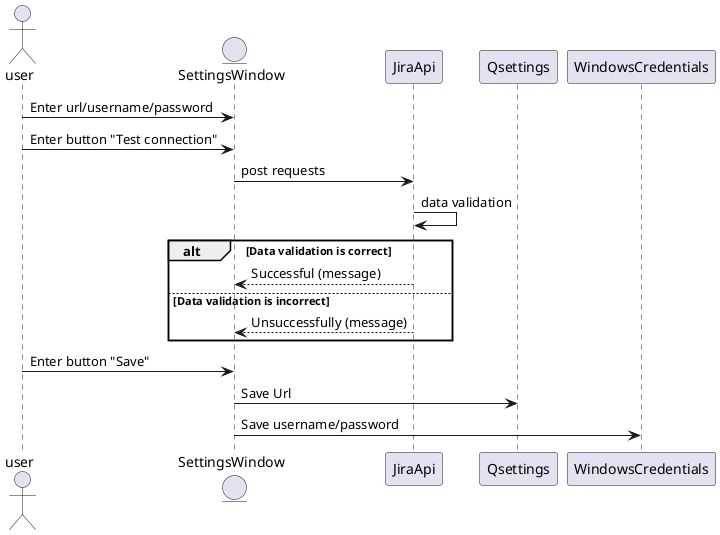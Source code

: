 @startuml
'autonumber

actor user
entity SettingsWindow
user -> SettingsWindow: Enter url/username/password
user -> SettingsWindow: Enter button "Test connection"
SettingsWindow -> JiraApi: post requests
JiraApi -> JiraApi: data validation
alt Data validation is correct
JiraApi --> SettingsWindow: Successful (message)
else Data validation is incorrect
JiraApi --> SettingsWindow: Unsuccessfully (message)
end
user -> SettingsWindow: Enter button "Save"
SettingsWindow -> Qsettings: Save Url
SettingsWindow -> WindowsCredentials: Save username/password
@enduml